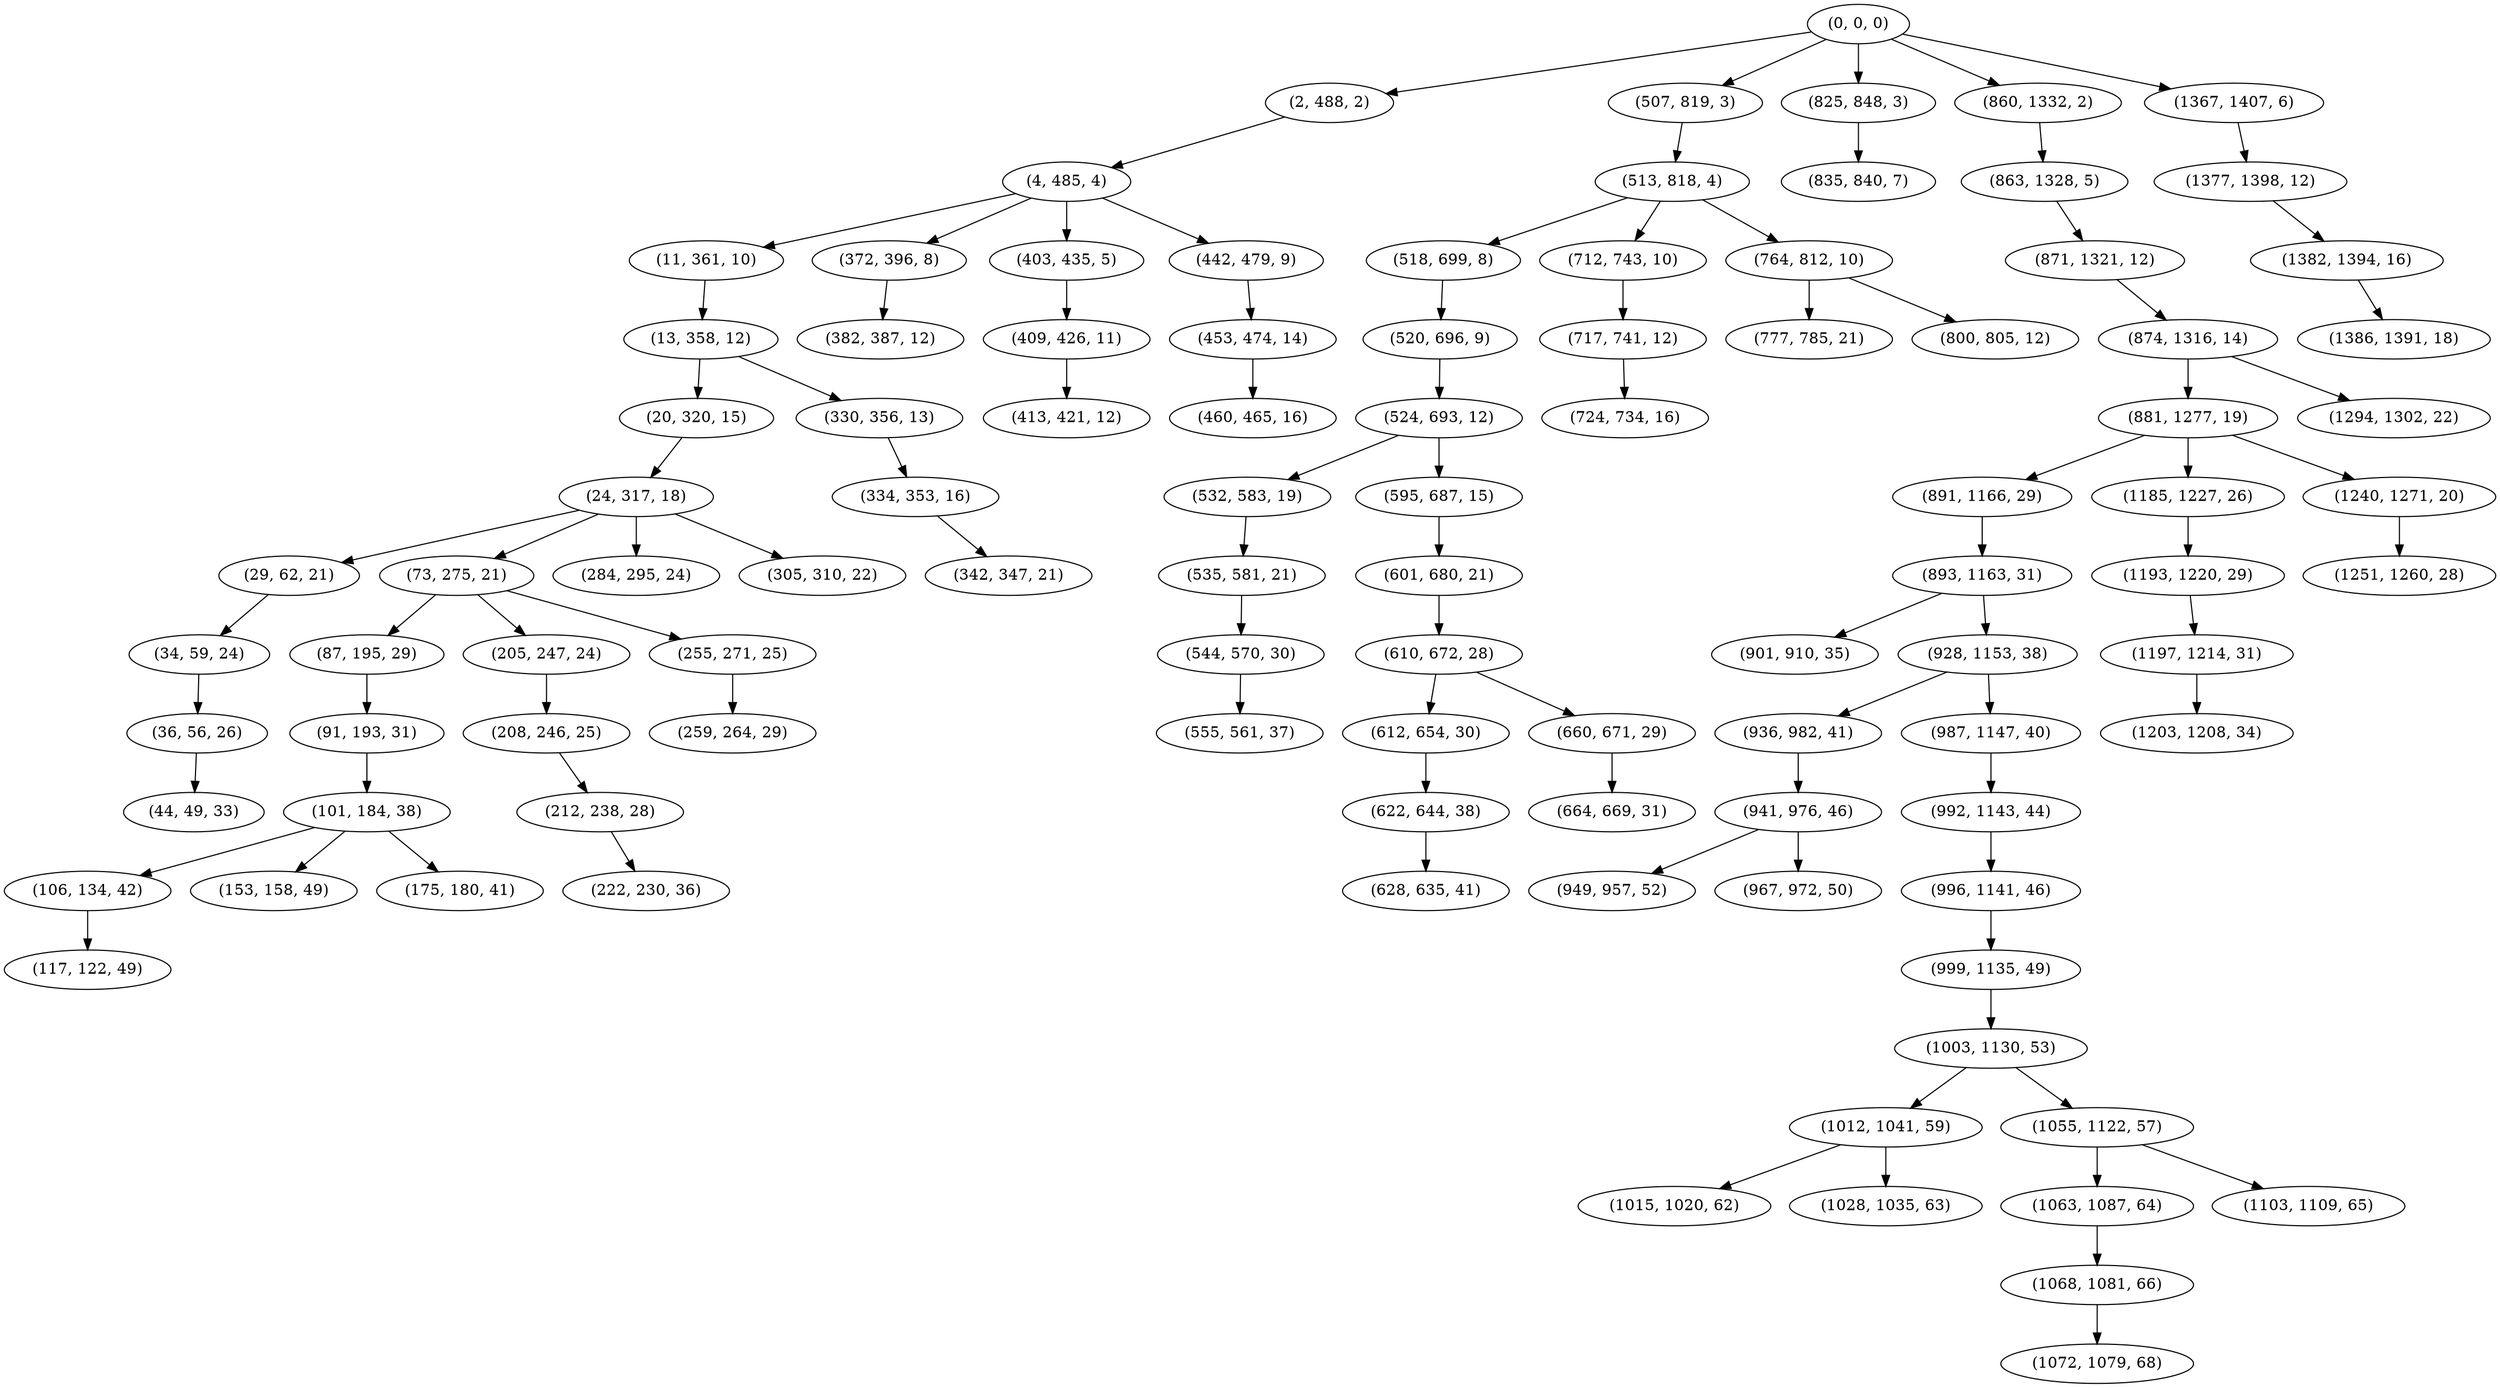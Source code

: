 digraph tree {
    "(0, 0, 0)";
    "(2, 488, 2)";
    "(4, 485, 4)";
    "(11, 361, 10)";
    "(13, 358, 12)";
    "(20, 320, 15)";
    "(24, 317, 18)";
    "(29, 62, 21)";
    "(34, 59, 24)";
    "(36, 56, 26)";
    "(44, 49, 33)";
    "(73, 275, 21)";
    "(87, 195, 29)";
    "(91, 193, 31)";
    "(101, 184, 38)";
    "(106, 134, 42)";
    "(117, 122, 49)";
    "(153, 158, 49)";
    "(175, 180, 41)";
    "(205, 247, 24)";
    "(208, 246, 25)";
    "(212, 238, 28)";
    "(222, 230, 36)";
    "(255, 271, 25)";
    "(259, 264, 29)";
    "(284, 295, 24)";
    "(305, 310, 22)";
    "(330, 356, 13)";
    "(334, 353, 16)";
    "(342, 347, 21)";
    "(372, 396, 8)";
    "(382, 387, 12)";
    "(403, 435, 5)";
    "(409, 426, 11)";
    "(413, 421, 12)";
    "(442, 479, 9)";
    "(453, 474, 14)";
    "(460, 465, 16)";
    "(507, 819, 3)";
    "(513, 818, 4)";
    "(518, 699, 8)";
    "(520, 696, 9)";
    "(524, 693, 12)";
    "(532, 583, 19)";
    "(535, 581, 21)";
    "(544, 570, 30)";
    "(555, 561, 37)";
    "(595, 687, 15)";
    "(601, 680, 21)";
    "(610, 672, 28)";
    "(612, 654, 30)";
    "(622, 644, 38)";
    "(628, 635, 41)";
    "(660, 671, 29)";
    "(664, 669, 31)";
    "(712, 743, 10)";
    "(717, 741, 12)";
    "(724, 734, 16)";
    "(764, 812, 10)";
    "(777, 785, 21)";
    "(800, 805, 12)";
    "(825, 848, 3)";
    "(835, 840, 7)";
    "(860, 1332, 2)";
    "(863, 1328, 5)";
    "(871, 1321, 12)";
    "(874, 1316, 14)";
    "(881, 1277, 19)";
    "(891, 1166, 29)";
    "(893, 1163, 31)";
    "(901, 910, 35)";
    "(928, 1153, 38)";
    "(936, 982, 41)";
    "(941, 976, 46)";
    "(949, 957, 52)";
    "(967, 972, 50)";
    "(987, 1147, 40)";
    "(992, 1143, 44)";
    "(996, 1141, 46)";
    "(999, 1135, 49)";
    "(1003, 1130, 53)";
    "(1012, 1041, 59)";
    "(1015, 1020, 62)";
    "(1028, 1035, 63)";
    "(1055, 1122, 57)";
    "(1063, 1087, 64)";
    "(1068, 1081, 66)";
    "(1072, 1079, 68)";
    "(1103, 1109, 65)";
    "(1185, 1227, 26)";
    "(1193, 1220, 29)";
    "(1197, 1214, 31)";
    "(1203, 1208, 34)";
    "(1240, 1271, 20)";
    "(1251, 1260, 28)";
    "(1294, 1302, 22)";
    "(1367, 1407, 6)";
    "(1377, 1398, 12)";
    "(1382, 1394, 16)";
    "(1386, 1391, 18)";
    "(0, 0, 0)" -> "(2, 488, 2)";
    "(0, 0, 0)" -> "(507, 819, 3)";
    "(0, 0, 0)" -> "(825, 848, 3)";
    "(0, 0, 0)" -> "(860, 1332, 2)";
    "(0, 0, 0)" -> "(1367, 1407, 6)";
    "(2, 488, 2)" -> "(4, 485, 4)";
    "(4, 485, 4)" -> "(11, 361, 10)";
    "(4, 485, 4)" -> "(372, 396, 8)";
    "(4, 485, 4)" -> "(403, 435, 5)";
    "(4, 485, 4)" -> "(442, 479, 9)";
    "(11, 361, 10)" -> "(13, 358, 12)";
    "(13, 358, 12)" -> "(20, 320, 15)";
    "(13, 358, 12)" -> "(330, 356, 13)";
    "(20, 320, 15)" -> "(24, 317, 18)";
    "(24, 317, 18)" -> "(29, 62, 21)";
    "(24, 317, 18)" -> "(73, 275, 21)";
    "(24, 317, 18)" -> "(284, 295, 24)";
    "(24, 317, 18)" -> "(305, 310, 22)";
    "(29, 62, 21)" -> "(34, 59, 24)";
    "(34, 59, 24)" -> "(36, 56, 26)";
    "(36, 56, 26)" -> "(44, 49, 33)";
    "(73, 275, 21)" -> "(87, 195, 29)";
    "(73, 275, 21)" -> "(205, 247, 24)";
    "(73, 275, 21)" -> "(255, 271, 25)";
    "(87, 195, 29)" -> "(91, 193, 31)";
    "(91, 193, 31)" -> "(101, 184, 38)";
    "(101, 184, 38)" -> "(106, 134, 42)";
    "(101, 184, 38)" -> "(153, 158, 49)";
    "(101, 184, 38)" -> "(175, 180, 41)";
    "(106, 134, 42)" -> "(117, 122, 49)";
    "(205, 247, 24)" -> "(208, 246, 25)";
    "(208, 246, 25)" -> "(212, 238, 28)";
    "(212, 238, 28)" -> "(222, 230, 36)";
    "(255, 271, 25)" -> "(259, 264, 29)";
    "(330, 356, 13)" -> "(334, 353, 16)";
    "(334, 353, 16)" -> "(342, 347, 21)";
    "(372, 396, 8)" -> "(382, 387, 12)";
    "(403, 435, 5)" -> "(409, 426, 11)";
    "(409, 426, 11)" -> "(413, 421, 12)";
    "(442, 479, 9)" -> "(453, 474, 14)";
    "(453, 474, 14)" -> "(460, 465, 16)";
    "(507, 819, 3)" -> "(513, 818, 4)";
    "(513, 818, 4)" -> "(518, 699, 8)";
    "(513, 818, 4)" -> "(712, 743, 10)";
    "(513, 818, 4)" -> "(764, 812, 10)";
    "(518, 699, 8)" -> "(520, 696, 9)";
    "(520, 696, 9)" -> "(524, 693, 12)";
    "(524, 693, 12)" -> "(532, 583, 19)";
    "(524, 693, 12)" -> "(595, 687, 15)";
    "(532, 583, 19)" -> "(535, 581, 21)";
    "(535, 581, 21)" -> "(544, 570, 30)";
    "(544, 570, 30)" -> "(555, 561, 37)";
    "(595, 687, 15)" -> "(601, 680, 21)";
    "(601, 680, 21)" -> "(610, 672, 28)";
    "(610, 672, 28)" -> "(612, 654, 30)";
    "(610, 672, 28)" -> "(660, 671, 29)";
    "(612, 654, 30)" -> "(622, 644, 38)";
    "(622, 644, 38)" -> "(628, 635, 41)";
    "(660, 671, 29)" -> "(664, 669, 31)";
    "(712, 743, 10)" -> "(717, 741, 12)";
    "(717, 741, 12)" -> "(724, 734, 16)";
    "(764, 812, 10)" -> "(777, 785, 21)";
    "(764, 812, 10)" -> "(800, 805, 12)";
    "(825, 848, 3)" -> "(835, 840, 7)";
    "(860, 1332, 2)" -> "(863, 1328, 5)";
    "(863, 1328, 5)" -> "(871, 1321, 12)";
    "(871, 1321, 12)" -> "(874, 1316, 14)";
    "(874, 1316, 14)" -> "(881, 1277, 19)";
    "(874, 1316, 14)" -> "(1294, 1302, 22)";
    "(881, 1277, 19)" -> "(891, 1166, 29)";
    "(881, 1277, 19)" -> "(1185, 1227, 26)";
    "(881, 1277, 19)" -> "(1240, 1271, 20)";
    "(891, 1166, 29)" -> "(893, 1163, 31)";
    "(893, 1163, 31)" -> "(901, 910, 35)";
    "(893, 1163, 31)" -> "(928, 1153, 38)";
    "(928, 1153, 38)" -> "(936, 982, 41)";
    "(928, 1153, 38)" -> "(987, 1147, 40)";
    "(936, 982, 41)" -> "(941, 976, 46)";
    "(941, 976, 46)" -> "(949, 957, 52)";
    "(941, 976, 46)" -> "(967, 972, 50)";
    "(987, 1147, 40)" -> "(992, 1143, 44)";
    "(992, 1143, 44)" -> "(996, 1141, 46)";
    "(996, 1141, 46)" -> "(999, 1135, 49)";
    "(999, 1135, 49)" -> "(1003, 1130, 53)";
    "(1003, 1130, 53)" -> "(1012, 1041, 59)";
    "(1003, 1130, 53)" -> "(1055, 1122, 57)";
    "(1012, 1041, 59)" -> "(1015, 1020, 62)";
    "(1012, 1041, 59)" -> "(1028, 1035, 63)";
    "(1055, 1122, 57)" -> "(1063, 1087, 64)";
    "(1055, 1122, 57)" -> "(1103, 1109, 65)";
    "(1063, 1087, 64)" -> "(1068, 1081, 66)";
    "(1068, 1081, 66)" -> "(1072, 1079, 68)";
    "(1185, 1227, 26)" -> "(1193, 1220, 29)";
    "(1193, 1220, 29)" -> "(1197, 1214, 31)";
    "(1197, 1214, 31)" -> "(1203, 1208, 34)";
    "(1240, 1271, 20)" -> "(1251, 1260, 28)";
    "(1367, 1407, 6)" -> "(1377, 1398, 12)";
    "(1377, 1398, 12)" -> "(1382, 1394, 16)";
    "(1382, 1394, 16)" -> "(1386, 1391, 18)";
}
